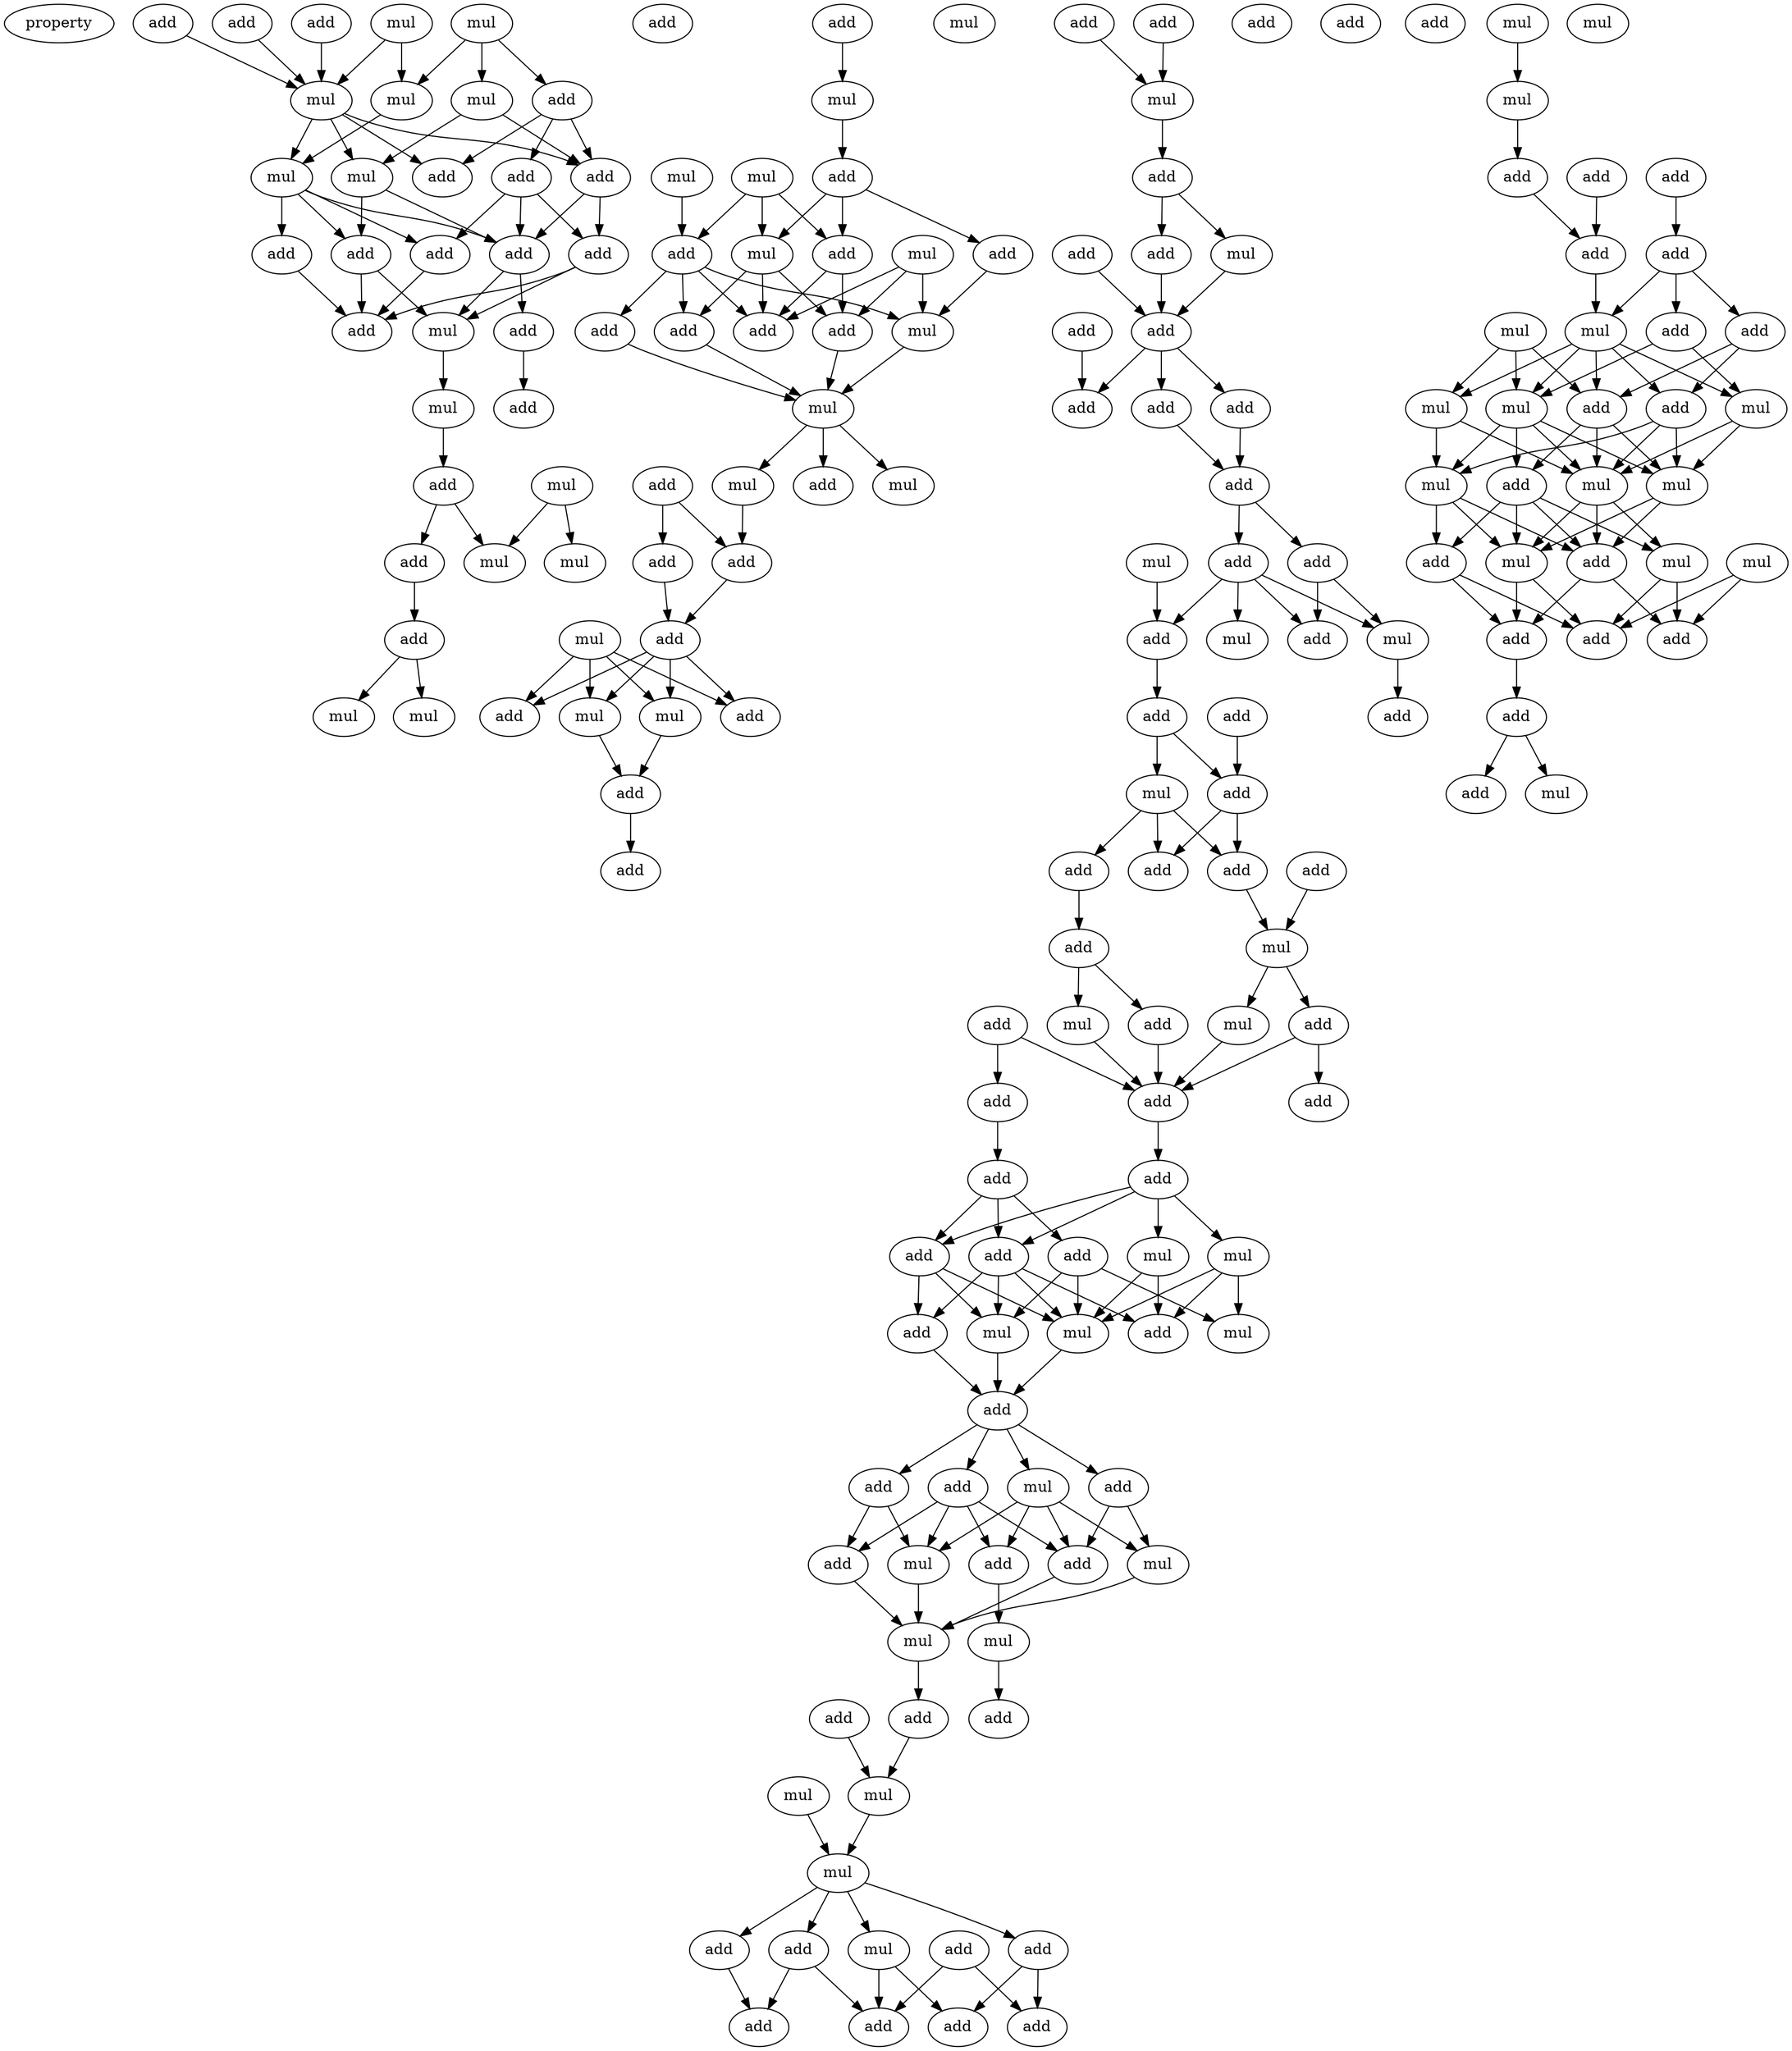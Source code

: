 digraph {
    node [fontcolor=black]
    property [mul=2,lf=1.3]
    0 [ label = mul ];
    1 [ label = add ];
    2 [ label = add ];
    3 [ label = add ];
    4 [ label = mul ];
    5 [ label = mul ];
    6 [ label = mul ];
    7 [ label = add ];
    8 [ label = mul ];
    9 [ label = mul ];
    10 [ label = add ];
    11 [ label = add ];
    12 [ label = add ];
    13 [ label = mul ];
    14 [ label = add ];
    15 [ label = add ];
    16 [ label = add ];
    17 [ label = add ];
    18 [ label = add ];
    19 [ label = add ];
    20 [ label = mul ];
    21 [ label = add ];
    22 [ label = add ];
    23 [ label = mul ];
    24 [ label = add ];
    25 [ label = mul ];
    26 [ label = mul ];
    27 [ label = mul ];
    28 [ label = add ];
    29 [ label = add ];
    30 [ label = add ];
    31 [ label = mul ];
    32 [ label = add ];
    33 [ label = mul ];
    34 [ label = mul ];
    35 [ label = add ];
    36 [ label = mul ];
    37 [ label = mul ];
    38 [ label = add ];
    39 [ label = mul ];
    40 [ label = add ];
    41 [ label = add ];
    42 [ label = mul ];
    43 [ label = add ];
    44 [ label = add ];
    45 [ label = add ];
    46 [ label = add ];
    47 [ label = mul ];
    48 [ label = mul ];
    49 [ label = mul ];
    50 [ label = add ];
    51 [ label = add ];
    52 [ label = mul ];
    53 [ label = add ];
    54 [ label = add ];
    55 [ label = add ];
    56 [ label = mul ];
    57 [ label = mul ];
    58 [ label = add ];
    59 [ label = mul ];
    60 [ label = add ];
    61 [ label = add ];
    62 [ label = mul ];
    63 [ label = add ];
    64 [ label = add ];
    65 [ label = add ];
    66 [ label = add ];
    67 [ label = mul ];
    68 [ label = add ];
    69 [ label = add ];
    70 [ label = add ];
    71 [ label = add ];
    72 [ label = mul ];
    73 [ label = add ];
    74 [ label = add ];
    75 [ label = add ];
    76 [ label = add ];
    77 [ label = add ];
    78 [ label = add ];
    79 [ label = mul ];
    80 [ label = add ];
    81 [ label = add ];
    82 [ label = add ];
    83 [ label = mul ];
    84 [ label = add ];
    85 [ label = mul ];
    86 [ label = add ];
    87 [ label = add ];
    88 [ label = add ];
    89 [ label = add ];
    90 [ label = mul ];
    91 [ label = add ];
    92 [ label = add ];
    93 [ label = add ];
    94 [ label = add ];
    95 [ label = add ];
    96 [ label = mul ];
    97 [ label = add ];
    98 [ label = add ];
    99 [ label = add ];
    100 [ label = add ];
    101 [ label = mul ];
    102 [ label = mul ];
    103 [ label = add ];
    104 [ label = add ];
    105 [ label = add ];
    106 [ label = add ];
    107 [ label = add ];
    108 [ label = mul ];
    109 [ label = mul ];
    110 [ label = add ];
    111 [ label = add ];
    112 [ label = add ];
    113 [ label = mul ];
    114 [ label = add ];
    115 [ label = mul ];
    116 [ label = mul ];
    117 [ label = add ];
    118 [ label = add ];
    119 [ label = mul ];
    120 [ label = add ];
    121 [ label = add ];
    122 [ label = add ];
    123 [ label = add ];
    124 [ label = mul ];
    125 [ label = mul ];
    126 [ label = add ];
    127 [ label = add ];
    128 [ label = mul ];
    129 [ label = mul ];
    130 [ label = add ];
    131 [ label = add ];
    132 [ label = add ];
    133 [ label = mul ];
    134 [ label = mul ];
    135 [ label = mul ];
    136 [ label = add ];
    137 [ label = mul ];
    138 [ label = add ];
    139 [ label = add ];
    140 [ label = add ];
    141 [ label = add ];
    142 [ label = add ];
    143 [ label = add ];
    144 [ label = add ];
    145 [ label = mul ];
    146 [ label = mul ];
    147 [ label = add ];
    148 [ label = add ];
    149 [ label = add ];
    150 [ label = add ];
    151 [ label = add ];
    152 [ label = add ];
    153 [ label = add ];
    154 [ label = mul ];
    155 [ label = mul ];
    156 [ label = mul ];
    157 [ label = mul ];
    158 [ label = add ];
    159 [ label = add ];
    160 [ label = mul ];
    161 [ label = mul ];
    162 [ label = mul ];
    163 [ label = mul ];
    164 [ label = add ];
    165 [ label = mul ];
    166 [ label = add ];
    167 [ label = mul ];
    168 [ label = add ];
    169 [ label = mul ];
    170 [ label = add ];
    171 [ label = add ];
    172 [ label = add ];
    173 [ label = add ];
    174 [ label = add ];
    175 [ label = mul ];
    176 [ label = mul ];
    0 -> 6 [ name = 0 ];
    0 -> 8 [ name = 1 ];
    1 -> 6 [ name = 2 ];
    2 -> 6 [ name = 3 ];
    3 -> 6 [ name = 4 ];
    4 -> 5 [ name = 5 ];
    4 -> 7 [ name = 6 ];
    4 -> 8 [ name = 7 ];
    5 -> 11 [ name = 8 ];
    5 -> 13 [ name = 9 ];
    6 -> 9 [ name = 10 ];
    6 -> 11 [ name = 11 ];
    6 -> 12 [ name = 12 ];
    6 -> 13 [ name = 13 ];
    7 -> 10 [ name = 14 ];
    7 -> 11 [ name = 15 ];
    7 -> 12 [ name = 16 ];
    8 -> 9 [ name = 17 ];
    9 -> 14 [ name = 18 ];
    9 -> 15 [ name = 19 ];
    9 -> 17 [ name = 20 ];
    9 -> 18 [ name = 21 ];
    10 -> 16 [ name = 22 ];
    10 -> 17 [ name = 23 ];
    10 -> 18 [ name = 24 ];
    11 -> 16 [ name = 25 ];
    11 -> 18 [ name = 26 ];
    13 -> 14 [ name = 27 ];
    13 -> 18 [ name = 28 ];
    14 -> 20 [ name = 29 ];
    14 -> 21 [ name = 30 ];
    15 -> 21 [ name = 31 ];
    16 -> 20 [ name = 32 ];
    16 -> 21 [ name = 33 ];
    17 -> 21 [ name = 34 ];
    18 -> 19 [ name = 35 ];
    18 -> 20 [ name = 36 ];
    19 -> 22 [ name = 37 ];
    20 -> 23 [ name = 38 ];
    23 -> 24 [ name = 39 ];
    24 -> 27 [ name = 40 ];
    24 -> 28 [ name = 41 ];
    25 -> 26 [ name = 42 ];
    25 -> 27 [ name = 43 ];
    28 -> 29 [ name = 44 ];
    29 -> 31 [ name = 45 ];
    29 -> 33 [ name = 46 ];
    32 -> 34 [ name = 47 ];
    34 -> 35 [ name = 48 ];
    35 -> 39 [ name = 49 ];
    35 -> 40 [ name = 50 ];
    35 -> 41 [ name = 51 ];
    36 -> 38 [ name = 52 ];
    36 -> 39 [ name = 53 ];
    36 -> 40 [ name = 54 ];
    37 -> 38 [ name = 55 ];
    38 -> 44 [ name = 56 ];
    38 -> 45 [ name = 57 ];
    38 -> 46 [ name = 58 ];
    38 -> 47 [ name = 59 ];
    39 -> 43 [ name = 60 ];
    39 -> 44 [ name = 61 ];
    39 -> 46 [ name = 62 ];
    40 -> 43 [ name = 63 ];
    40 -> 46 [ name = 64 ];
    41 -> 47 [ name = 65 ];
    42 -> 43 [ name = 66 ];
    42 -> 46 [ name = 67 ];
    42 -> 47 [ name = 68 ];
    43 -> 48 [ name = 69 ];
    44 -> 48 [ name = 70 ];
    45 -> 48 [ name = 71 ];
    47 -> 48 [ name = 72 ];
    48 -> 49 [ name = 73 ];
    48 -> 50 [ name = 74 ];
    48 -> 52 [ name = 75 ];
    49 -> 54 [ name = 76 ];
    51 -> 53 [ name = 77 ];
    51 -> 54 [ name = 78 ];
    53 -> 55 [ name = 79 ];
    54 -> 55 [ name = 80 ];
    55 -> 57 [ name = 81 ];
    55 -> 58 [ name = 82 ];
    55 -> 59 [ name = 83 ];
    55 -> 60 [ name = 84 ];
    56 -> 57 [ name = 85 ];
    56 -> 58 [ name = 86 ];
    56 -> 59 [ name = 87 ];
    56 -> 60 [ name = 88 ];
    57 -> 61 [ name = 89 ];
    59 -> 61 [ name = 90 ];
    61 -> 63 [ name = 91 ];
    64 -> 67 [ name = 92 ];
    65 -> 67 [ name = 93 ];
    67 -> 68 [ name = 94 ];
    68 -> 71 [ name = 95 ];
    68 -> 72 [ name = 96 ];
    69 -> 74 [ name = 97 ];
    71 -> 74 [ name = 98 ];
    72 -> 74 [ name = 99 ];
    73 -> 75 [ name = 100 ];
    74 -> 75 [ name = 101 ];
    74 -> 76 [ name = 102 ];
    74 -> 77 [ name = 103 ];
    76 -> 78 [ name = 104 ];
    77 -> 78 [ name = 105 ];
    78 -> 80 [ name = 106 ];
    78 -> 81 [ name = 107 ];
    79 -> 82 [ name = 108 ];
    80 -> 82 [ name = 109 ];
    80 -> 83 [ name = 110 ];
    80 -> 84 [ name = 111 ];
    80 -> 85 [ name = 112 ];
    81 -> 84 [ name = 113 ];
    81 -> 85 [ name = 114 ];
    82 -> 87 [ name = 115 ];
    85 -> 86 [ name = 116 ];
    87 -> 89 [ name = 117 ];
    87 -> 90 [ name = 118 ];
    88 -> 89 [ name = 119 ];
    89 -> 91 [ name = 120 ];
    89 -> 93 [ name = 121 ];
    90 -> 91 [ name = 122 ];
    90 -> 92 [ name = 123 ];
    90 -> 93 [ name = 124 ];
    92 -> 97 [ name = 125 ];
    93 -> 96 [ name = 126 ];
    94 -> 96 [ name = 127 ];
    96 -> 99 [ name = 128 ];
    96 -> 102 [ name = 129 ];
    97 -> 98 [ name = 130 ];
    97 -> 101 [ name = 131 ];
    98 -> 103 [ name = 132 ];
    99 -> 103 [ name = 133 ];
    99 -> 104 [ name = 134 ];
    100 -> 103 [ name = 135 ];
    100 -> 105 [ name = 136 ];
    101 -> 103 [ name = 137 ];
    102 -> 103 [ name = 138 ];
    103 -> 106 [ name = 139 ];
    105 -> 107 [ name = 140 ];
    106 -> 108 [ name = 141 ];
    106 -> 109 [ name = 142 ];
    106 -> 110 [ name = 143 ];
    106 -> 112 [ name = 144 ];
    107 -> 110 [ name = 145 ];
    107 -> 111 [ name = 146 ];
    107 -> 112 [ name = 147 ];
    108 -> 113 [ name = 148 ];
    108 -> 116 [ name = 149 ];
    108 -> 117 [ name = 150 ];
    109 -> 116 [ name = 151 ];
    109 -> 117 [ name = 152 ];
    110 -> 114 [ name = 153 ];
    110 -> 115 [ name = 154 ];
    110 -> 116 [ name = 155 ];
    110 -> 117 [ name = 156 ];
    111 -> 113 [ name = 157 ];
    111 -> 115 [ name = 158 ];
    111 -> 116 [ name = 159 ];
    112 -> 114 [ name = 160 ];
    112 -> 115 [ name = 161 ];
    112 -> 116 [ name = 162 ];
    114 -> 118 [ name = 163 ];
    115 -> 118 [ name = 164 ];
    116 -> 118 [ name = 165 ];
    118 -> 119 [ name = 166 ];
    118 -> 120 [ name = 167 ];
    118 -> 121 [ name = 168 ];
    118 -> 122 [ name = 169 ];
    119 -> 124 [ name = 170 ];
    119 -> 125 [ name = 171 ];
    119 -> 126 [ name = 172 ];
    119 -> 127 [ name = 173 ];
    120 -> 123 [ name = 174 ];
    120 -> 124 [ name = 175 ];
    120 -> 126 [ name = 176 ];
    120 -> 127 [ name = 177 ];
    121 -> 123 [ name = 178 ];
    121 -> 124 [ name = 179 ];
    122 -> 125 [ name = 180 ];
    122 -> 127 [ name = 181 ];
    123 -> 129 [ name = 182 ];
    124 -> 129 [ name = 183 ];
    125 -> 129 [ name = 184 ];
    126 -> 128 [ name = 185 ];
    127 -> 129 [ name = 186 ];
    128 -> 131 [ name = 187 ];
    129 -> 132 [ name = 188 ];
    130 -> 134 [ name = 189 ];
    132 -> 134 [ name = 190 ];
    133 -> 135 [ name = 191 ];
    134 -> 135 [ name = 192 ];
    135 -> 136 [ name = 193 ];
    135 -> 137 [ name = 194 ];
    135 -> 139 [ name = 195 ];
    135 -> 140 [ name = 196 ];
    136 -> 141 [ name = 197 ];
    137 -> 142 [ name = 198 ];
    137 -> 143 [ name = 199 ];
    138 -> 143 [ name = 200 ];
    138 -> 144 [ name = 201 ];
    139 -> 141 [ name = 202 ];
    139 -> 143 [ name = 203 ];
    140 -> 142 [ name = 204 ];
    140 -> 144 [ name = 205 ];
    145 -> 146 [ name = 206 ];
    146 -> 149 [ name = 207 ];
    147 -> 151 [ name = 208 ];
    148 -> 150 [ name = 209 ];
    149 -> 151 [ name = 210 ];
    150 -> 152 [ name = 211 ];
    150 -> 153 [ name = 212 ];
    150 -> 155 [ name = 213 ];
    151 -> 155 [ name = 214 ];
    152 -> 158 [ name = 215 ];
    152 -> 159 [ name = 216 ];
    153 -> 156 [ name = 217 ];
    153 -> 157 [ name = 218 ];
    154 -> 157 [ name = 219 ];
    154 -> 159 [ name = 220 ];
    154 -> 160 [ name = 221 ];
    155 -> 156 [ name = 222 ];
    155 -> 157 [ name = 223 ];
    155 -> 158 [ name = 224 ];
    155 -> 159 [ name = 225 ];
    155 -> 160 [ name = 226 ];
    156 -> 161 [ name = 227 ];
    156 -> 162 [ name = 228 ];
    157 -> 161 [ name = 229 ];
    157 -> 162 [ name = 230 ];
    157 -> 163 [ name = 231 ];
    157 -> 164 [ name = 232 ];
    158 -> 161 [ name = 233 ];
    158 -> 162 [ name = 234 ];
    158 -> 163 [ name = 235 ];
    159 -> 161 [ name = 236 ];
    159 -> 162 [ name = 237 ];
    159 -> 164 [ name = 238 ];
    160 -> 162 [ name = 239 ];
    160 -> 163 [ name = 240 ];
    161 -> 167 [ name = 241 ];
    161 -> 168 [ name = 242 ];
    162 -> 167 [ name = 243 ];
    162 -> 168 [ name = 244 ];
    162 -> 169 [ name = 245 ];
    163 -> 166 [ name = 246 ];
    163 -> 167 [ name = 247 ];
    163 -> 168 [ name = 248 ];
    164 -> 166 [ name = 249 ];
    164 -> 167 [ name = 250 ];
    164 -> 168 [ name = 251 ];
    164 -> 169 [ name = 252 ];
    165 -> 170 [ name = 253 ];
    165 -> 172 [ name = 254 ];
    166 -> 171 [ name = 255 ];
    166 -> 172 [ name = 256 ];
    167 -> 171 [ name = 257 ];
    167 -> 172 [ name = 258 ];
    168 -> 170 [ name = 259 ];
    168 -> 171 [ name = 260 ];
    169 -> 170 [ name = 261 ];
    169 -> 172 [ name = 262 ];
    171 -> 173 [ name = 263 ];
    173 -> 174 [ name = 264 ];
    173 -> 175 [ name = 265 ];
}
